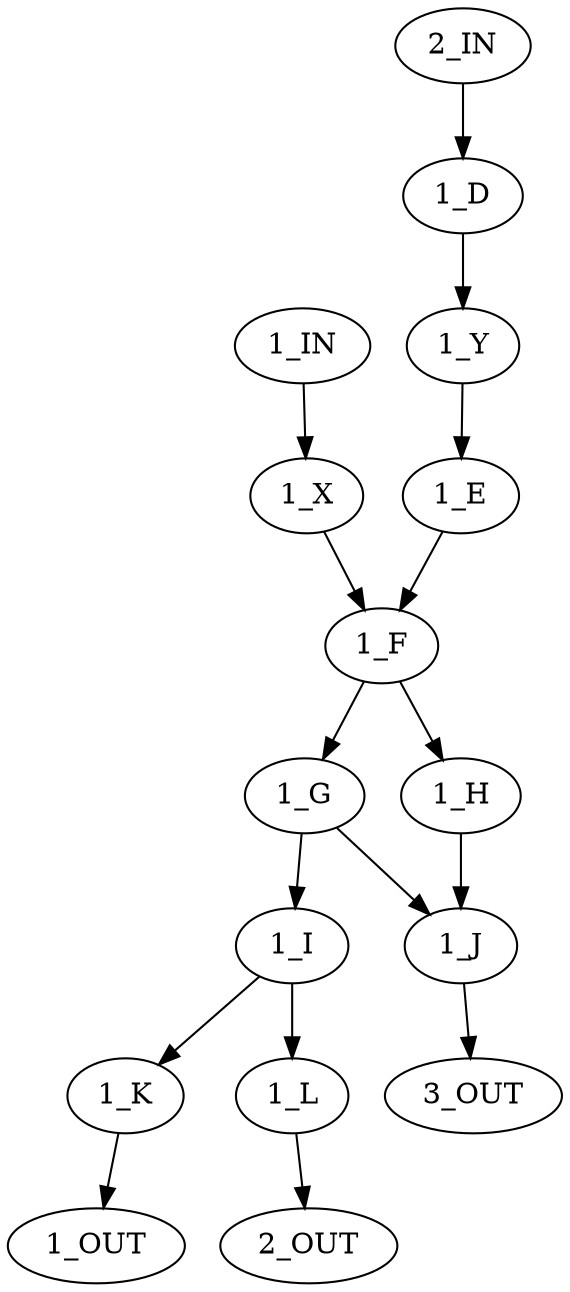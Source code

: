 digraph D {
  "1_IN"
  "2_IN"
  "1_D"
  "1_E"
  "1_F"
  "1_G"
  "1_H"
  "1_I"
  "1_J"
  "1_K"
  "1_L"
  "1_OUT"
  "2_OUT"
  "3_OUT"
  "1_X"
  "1_Y"

  "1_IN" -> "1_X"
  "2_IN" -> "1_D"
  "1_D" -> "1_Y"
  "1_E" -> "1_F"
  "1_F" -> "1_G"
  "1_F" -> "1_H"
  "1_G" -> "1_I"
  "1_G" -> "1_J"
  "1_H" -> "1_J"
  "1_I" -> "1_K"
  "1_I" -> "1_L"
  "1_J" -> "3_OUT"
  "1_K" -> "1_OUT"
  "1_L" -> "2_OUT"
  "1_X" -> "1_F"
  "1_Y" -> "1_E"
}
